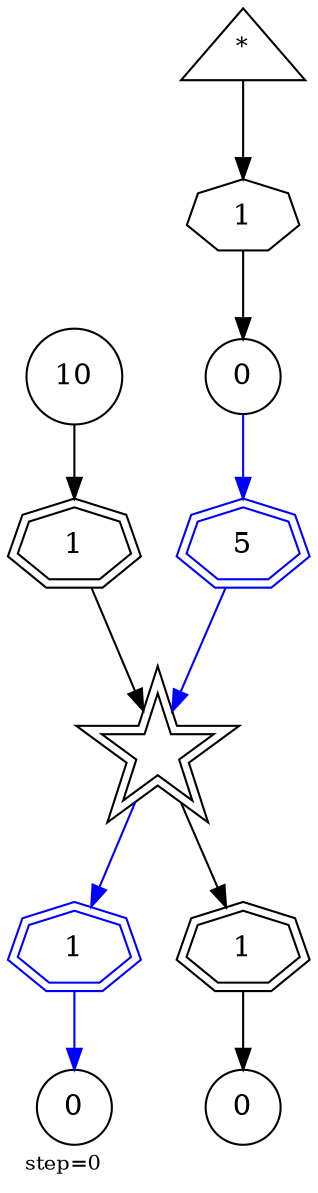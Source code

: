 digraph {
  graph  [labelloc=bottom,labeljust=left,fontsize="10",label="step=0"];
  "63" [shape=circle,peripheries="1",label=<0>,labelfontcolor=black,color=black];
  "64" [shape=star,peripheries="2",label="",labelfontcolor=black,color=black];
  "66" [shape=circle,peripheries="1",label=<0>,labelfontcolor=black,color=black];
  "68" [shape=circle,peripheries="1",label=<0>,labelfontcolor=black,color=black];
  "69" [shape=circle,peripheries="1",label=<10>,labelfontcolor=Black,color=black];
  "72" [shape=triangle,peripheries="1",label=<<SUP>*</SUP>>,labelfontcolor=black,color=black];
  "65" [label=<5>,peripheries="2",color=Blue,shape=septagon];
  "63" -> "65" [color=Blue];
  "65" -> "64" [color=Blue];
  "67" [label=<1>,peripheries="2",color=Blue,shape=septagon];
  "64" -> "67" [color=Blue];
  "67" -> "66" [color=Blue];
  "70" [label=<1>,peripheries="2",color=Black,shape=septagon];
  "64" -> "70" [color=Black];
  "70" -> "68" [color=Black];
  "71" [label=<1>,peripheries="2",color=Black,shape=septagon];
  "69" -> "71" [color=Black];
  "71" -> "64" [color=Black];
  "73" [label=<1>,peripheries="1",color=black,shape=septagon];
  "72" -> "73" [color=black];
  "73" -> "63" [color=black];
}